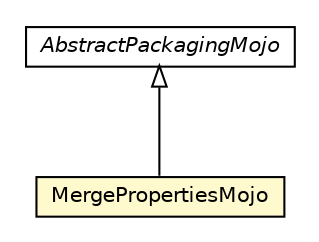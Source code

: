 #!/usr/local/bin/dot
#
# Class diagram 
# Generated by UMLGraph version R5_6-24-gf6e263 (http://www.umlgraph.org/)
#

digraph G {
	edge [fontname="Helvetica",fontsize=10,labelfontname="Helvetica",labelfontsize=10];
	node [fontname="Helvetica",fontsize=10,shape=plaintext];
	nodesep=0.25;
	ranksep=0.5;
	// fr.fastconnect.factory.tibco.bw.maven.packaging.MergePropertiesMojo
	c3873 [label=<<table title="fr.fastconnect.factory.tibco.bw.maven.packaging.MergePropertiesMojo" border="0" cellborder="1" cellspacing="0" cellpadding="2" port="p" bgcolor="lemonChiffon" href="./MergePropertiesMojo.html">
		<tr><td><table border="0" cellspacing="0" cellpadding="1">
<tr><td align="center" balign="center"> MergePropertiesMojo </td></tr>
		</table></td></tr>
		</table>>, URL="./MergePropertiesMojo.html", fontname="Helvetica", fontcolor="black", fontsize=10.0];
	// fr.fastconnect.factory.tibco.bw.maven.packaging.AbstractPackagingMojo
	c3878 [label=<<table title="fr.fastconnect.factory.tibco.bw.maven.packaging.AbstractPackagingMojo" border="0" cellborder="1" cellspacing="0" cellpadding="2" port="p" href="./AbstractPackagingMojo.html">
		<tr><td><table border="0" cellspacing="0" cellpadding="1">
<tr><td align="center" balign="center"><font face="Helvetica-Oblique"> AbstractPackagingMojo </font></td></tr>
		</table></td></tr>
		</table>>, URL="./AbstractPackagingMojo.html", fontname="Helvetica", fontcolor="black", fontsize=10.0];
	//fr.fastconnect.factory.tibco.bw.maven.packaging.MergePropertiesMojo extends fr.fastconnect.factory.tibco.bw.maven.packaging.AbstractPackagingMojo
	c3878:p -> c3873:p [dir=back,arrowtail=empty];
}

